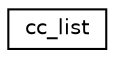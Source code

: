 digraph "Graphical Class Hierarchy"
{
 // LATEX_PDF_SIZE
  edge [fontname="Helvetica",fontsize="10",labelfontname="Helvetica",labelfontsize="10"];
  node [fontname="Helvetica",fontsize="10",shape=record];
  rankdir="LR";
  Node0 [label="cc_list",height=0.2,width=0.4,color="black", fillcolor="white", style="filled",URL="$structcc__list.html",tooltip=" "];
}
